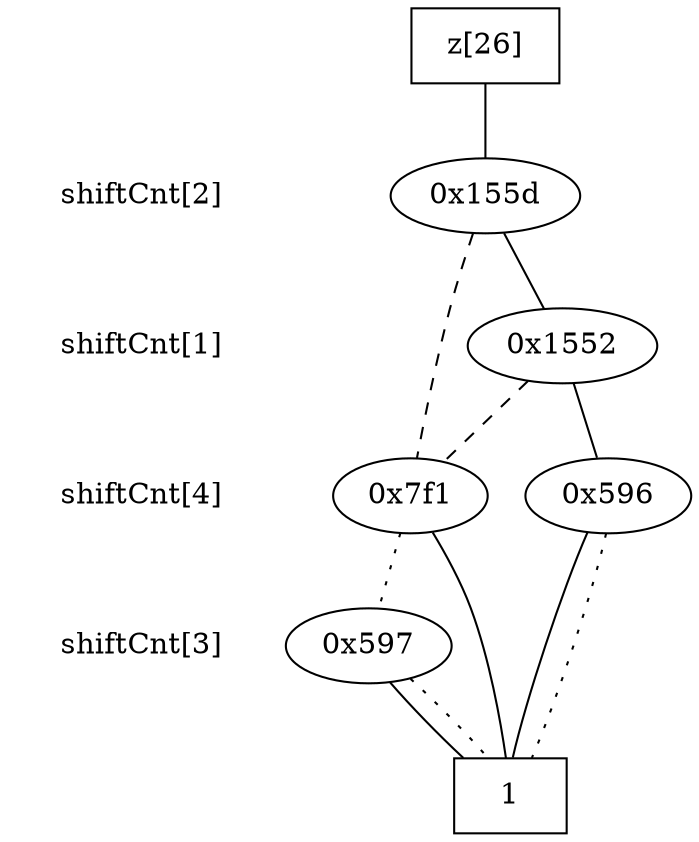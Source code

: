 digraph "DD" {
size = "7.5,10"
center = true;
edge [dir = none];
{ node [shape = plaintext];
  edge [style = invis];
  "CONST NODES" [style = invis];
" shiftCnt[2] " -> " shiftCnt[1] " -> " shiftCnt[4] " -> " shiftCnt[3] " -> "CONST NODES"; 
}
{ rank = same; node [shape = box]; edge [style = invis];
"  z[26]  "; }
{ rank = same; " shiftCnt[2] ";
"0x155d";
}
{ rank = same; " shiftCnt[1] ";
"0x1552";
}
{ rank = same; " shiftCnt[4] ";
"0x7f1";
"0x596";
}
{ rank = same; " shiftCnt[3] ";
"0x597";
}
{ rank = same; "CONST NODES";
{ node [shape = box]; "0x592";
}
}
"  z[26]  " -> "0x155d" [style = solid];
"0x155d" -> "0x1552";
"0x155d" -> "0x7f1" [style = dashed];
"0x1552" -> "0x596";
"0x1552" -> "0x7f1" [style = dashed];
"0x7f1" -> "0x592";
"0x7f1" -> "0x597" [style = dotted];
"0x596" -> "0x592";
"0x596" -> "0x592" [style = dotted];
"0x597" -> "0x592";
"0x597" -> "0x592" [style = dotted];
"0x592" [label = "1"];
}
